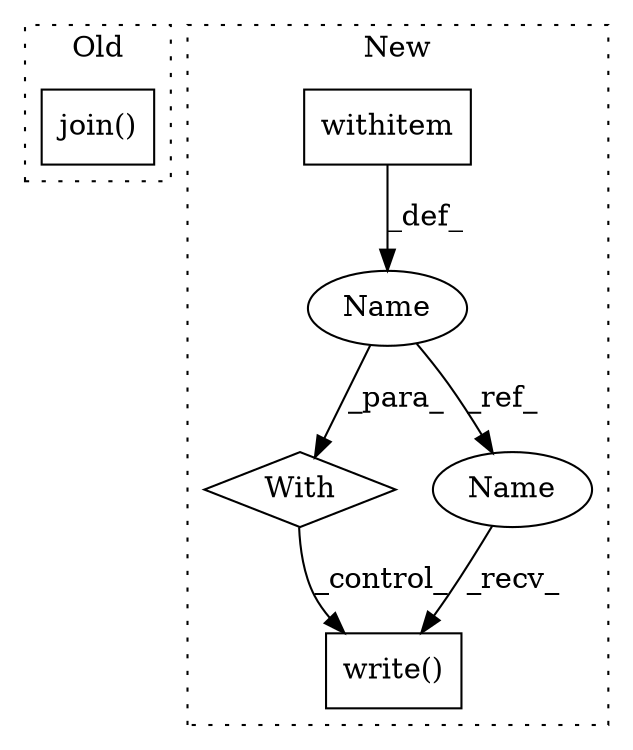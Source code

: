 digraph G {
subgraph cluster0 {
1 [label="join()" a="75" s="7888,7931" l="9,1" shape="box"];
label = "Old";
style="dotted";
}
subgraph cluster1 {
2 [label="write()" a="75" s="10352,10387" l="18,1" shape="box"];
3 [label="With" a="39" s="9977,9986" l="5,56" shape="diamond"];
4 [label="Name" a="87" s="10013" l="11" shape="ellipse"];
5 [label="withitem" a="49" s="9982" l="4" shape="box"];
6 [label="Name" a="87" s="10352" l="11" shape="ellipse"];
label = "New";
style="dotted";
}
3 -> 2 [label="_control_"];
4 -> 6 [label="_ref_"];
4 -> 3 [label="_para_"];
5 -> 4 [label="_def_"];
6 -> 2 [label="_recv_"];
}
